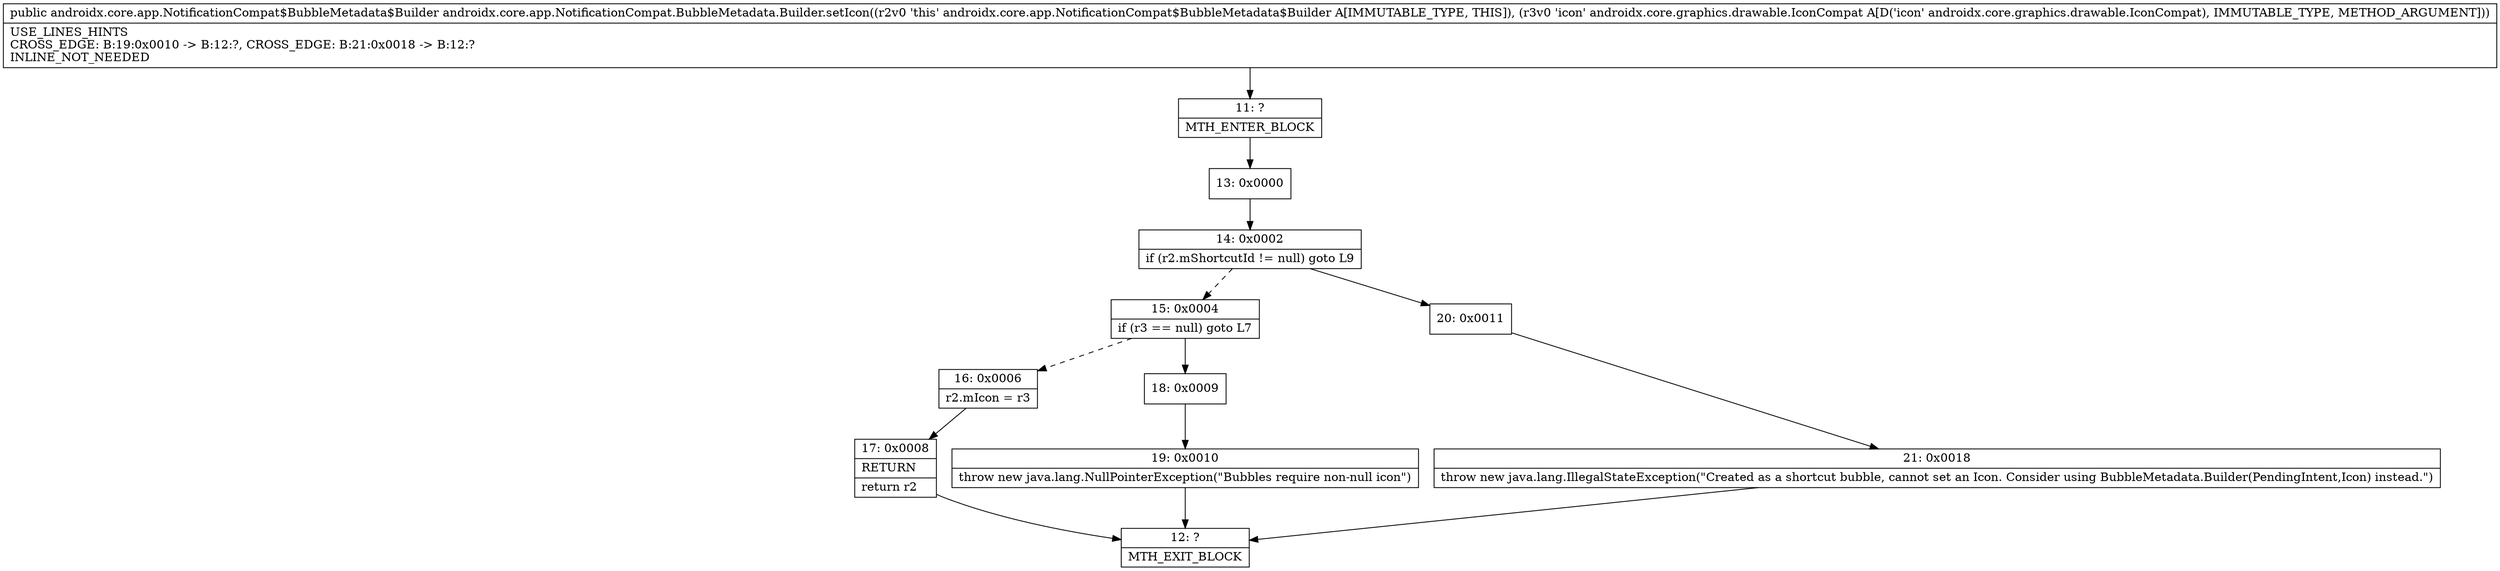 digraph "CFG forandroidx.core.app.NotificationCompat.BubbleMetadata.Builder.setIcon(Landroidx\/core\/graphics\/drawable\/IconCompat;)Landroidx\/core\/app\/NotificationCompat$BubbleMetadata$Builder;" {
Node_11 [shape=record,label="{11\:\ ?|MTH_ENTER_BLOCK\l}"];
Node_13 [shape=record,label="{13\:\ 0x0000}"];
Node_14 [shape=record,label="{14\:\ 0x0002|if (r2.mShortcutId != null) goto L9\l}"];
Node_15 [shape=record,label="{15\:\ 0x0004|if (r3 == null) goto L7\l}"];
Node_16 [shape=record,label="{16\:\ 0x0006|r2.mIcon = r3\l}"];
Node_17 [shape=record,label="{17\:\ 0x0008|RETURN\l|return r2\l}"];
Node_12 [shape=record,label="{12\:\ ?|MTH_EXIT_BLOCK\l}"];
Node_18 [shape=record,label="{18\:\ 0x0009}"];
Node_19 [shape=record,label="{19\:\ 0x0010|throw new java.lang.NullPointerException(\"Bubbles require non\-null icon\")\l}"];
Node_20 [shape=record,label="{20\:\ 0x0011}"];
Node_21 [shape=record,label="{21\:\ 0x0018|throw new java.lang.IllegalStateException(\"Created as a shortcut bubble, cannot set an Icon. Consider using BubbleMetadata.Builder(PendingIntent,Icon) instead.\")\l}"];
MethodNode[shape=record,label="{public androidx.core.app.NotificationCompat$BubbleMetadata$Builder androidx.core.app.NotificationCompat.BubbleMetadata.Builder.setIcon((r2v0 'this' androidx.core.app.NotificationCompat$BubbleMetadata$Builder A[IMMUTABLE_TYPE, THIS]), (r3v0 'icon' androidx.core.graphics.drawable.IconCompat A[D('icon' androidx.core.graphics.drawable.IconCompat), IMMUTABLE_TYPE, METHOD_ARGUMENT]))  | USE_LINES_HINTS\lCROSS_EDGE: B:19:0x0010 \-\> B:12:?, CROSS_EDGE: B:21:0x0018 \-\> B:12:?\lINLINE_NOT_NEEDED\l}"];
MethodNode -> Node_11;Node_11 -> Node_13;
Node_13 -> Node_14;
Node_14 -> Node_15[style=dashed];
Node_14 -> Node_20;
Node_15 -> Node_16[style=dashed];
Node_15 -> Node_18;
Node_16 -> Node_17;
Node_17 -> Node_12;
Node_18 -> Node_19;
Node_19 -> Node_12;
Node_20 -> Node_21;
Node_21 -> Node_12;
}

